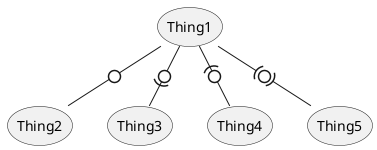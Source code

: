 @startuml

storage Thing1
storage Thing2
storage Thing3
storage Thing4
storage Thing5
Thing1 -0- Thing2
Thing1 -0)- Thing3
Thing1 -(0- Thing4
Thing1 -(0)- Thing5

@enduml